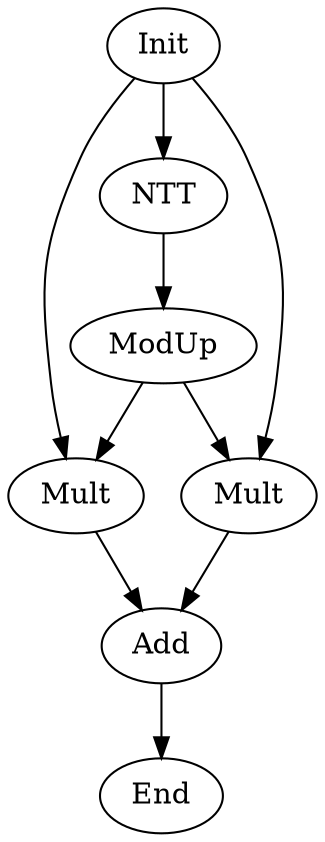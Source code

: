 digraph G {
Init[label="Init"];
End[label="End"];
NTT[label="NTT"];
ModUp[label="ModUp"];
Mult0[label="Mult"];
Mult1[label="Mult"];
Add[label="Add"];
Init -> NTT;
Init -> Mult0;
Init -> Mult1;
NTT -> ModUp;
ModUp -> Mult0;
ModUp -> Mult1;
Mult0 -> Add;
Mult1 -> Add;
Add -> End;
}